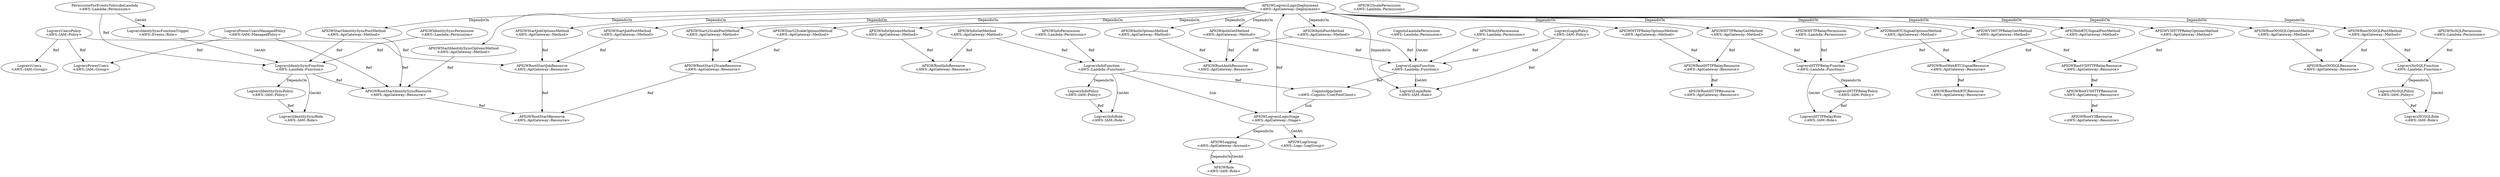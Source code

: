 digraph "template" {
LogverzUsers [label="LogverzUsers\n<AWS::IAM::Group>"];
LogverzUsersPolicy [label="LogverzUsersPolicy\n<AWS::IAM::Policy>"];
LogverzPowerUsers [label="LogverzPowerUsers\n<AWS::IAM::Group>"];
LogverzPowerUsersManagedPolicy [label="LogverzPowerUsersManagedPolicy\n<AWS::IAM::ManagedPolicy>"];
APIGWLogging [label="APIGWLogging\n<AWS::ApiGateway::Account>"];
APIGWRole [label="APIGWRole\n<AWS::IAM::Role>"];
APIGWLogGroup [label="APIGWLogGroup\n<AWS::Logs::LogGroup>"];
APIGWRootInfoResource [label="APIGWRootInfoResource\n<AWS::ApiGateway::Resource>"];
APIGWRootHTTPResource [label="APIGWRootHTTPResource\n<AWS::ApiGateway::Resource>"];
APIGWRootAuthResource [label="APIGWRootAuthResource\n<AWS::ApiGateway::Resource>"];
APIGWRootHTTPRelayResource [label="APIGWRootHTTPRelayResource\n<AWS::ApiGateway::Resource>"];
APIGWInfoGetMethod [label="APIGWInfoGetMethod\n<AWS::ApiGateway::Method>"];
APIGWInfoOptionsMethod [label="APIGWInfoOptionsMethod\n<AWS::ApiGateway::Method>"];
APIGWHTTPRelayGetMethod [label="APIGWHTTPRelayGetMethod\n<AWS::ApiGateway::Method>"];
APIGWHTTPRelayOptionsMethod [label="APIGWHTTPRelayOptionsMethod\n<AWS::ApiGateway::Method>"];
APIGWAuthPostMethod [label="APIGWAuthPostMethod\n<AWS::ApiGateway::Method>"];
APIGWAuthGetMethod [label="APIGWAuthGetMethod\n<AWS::ApiGateway::Method>"];
APIGWAuthOptionsMethod [label="APIGWAuthOptionsMethod\n<AWS::ApiGateway::Method>"];
APIGWRootStartResource [label="APIGWRootStartResource\n<AWS::ApiGateway::Resource>"];
APIGWRootStartJobResource [label="APIGWRootStartJobResource\n<AWS::ApiGateway::Resource>"];
APIGWStartJobPostMethod [label="APIGWStartJobPostMethod\n<AWS::ApiGateway::Method>"];
APIGWStartJobOptionsMethod [label="APIGWStartJobOptionsMethod\n<AWS::ApiGateway::Method>"];
APIGWRootStart2ScaleResource [label="APIGWRootStart2ScaleResource\n<AWS::ApiGateway::Resource>"];
APIGWStart2ScalePostMethod [label="APIGWStart2ScalePostMethod\n<AWS::ApiGateway::Method>"];
APIGWStart2ScaleOptionsMethod [label="APIGWStart2ScaleOptionsMethod\n<AWS::ApiGateway::Method>"];
APIGW2ScalePermission [label="APIGW2ScalePermission\n<AWS::Lambda::Permission>"];
APIGWRootWebRTCResource [label="APIGWRootWebRTCResource\n<AWS::ApiGateway::Resource>"];
APIGWRootWebRTCSignalResource [label="APIGWRootWebRTCSignalResource\n<AWS::ApiGateway::Resource>"];
APIGWebRTCSignalPostMethod [label="APIGWebRTCSignalPostMethod\n<AWS::ApiGateway::Method>"];
APIGWebRTCSignalOptionsMethod [label="APIGWebRTCSignalOptionsMethod\n<AWS::ApiGateway::Method>"];
APIGWRootStartdentitySyncResource [label="APIGWRootStartdentitySyncResource\n<AWS::ApiGateway::Resource>"];
APIGWStartIdentitySyncPostMethod [label="APIGWStartIdentitySyncPostMethod\n<AWS::ApiGateway::Method>"];
APIGWStartIdentitySyncOptionsMethod [label="APIGWStartIdentitySyncOptionsMethod\n<AWS::ApiGateway::Method>"];
APIGWRootNOSQLResource [label="APIGWRootNOSQLResource\n<AWS::ApiGateway::Resource>"];
APIGWRootV3Resource [label="APIGWRootV3Resource\n<AWS::ApiGateway::Resource>"];
APIGWRootV3HTTPResource [label="APIGWRootV3HTTPResource\n<AWS::ApiGateway::Resource>"];
APIGWRootV3HTTPRelayResource [label="APIGWRootV3HTTPRelayResource\n<AWS::ApiGateway::Resource>"];
APIGWV3HTTPRelayGetMethod [label="APIGWV3HTTPRelayGetMethod\n<AWS::ApiGateway::Method>"];
APIGWV3HTTPRelayOptionsMethod [label="APIGWV3HTTPRelayOptionsMethod\n<AWS::ApiGateway::Method>"];
APIGWRootNOSQLPostMethod [label="APIGWRootNOSQLPostMethod\n<AWS::ApiGateway::Method>"];
APIGWRootNOSQLOptionsMethod [label="APIGWRootNOSQLOptionsMethod\n<AWS::ApiGateway::Method>"];
APIGWInfoPermission [label="APIGWInfoPermission\n<AWS::Lambda::Permission>"];
APIGWHTTPRelayPermission [label="APIGWHTTPRelayPermission\n<AWS::Lambda::Permission>"];
APIGWAuthPermission [label="APIGWAuthPermission\n<AWS::Lambda::Permission>"];
APIGWIdentitySyncPermission [label="APIGWIdentitySyncPermission\n<AWS::Lambda::Permission>"];
APIGWNoSQLPermission [label="APIGWNoSQLPermission\n<AWS::Lambda::Permission>"];
APIGWLogverzLogicDeployment [label="APIGWLogverzLogicDeployment\n<AWS::ApiGateway::Deployment>"];
LogverzLoginRole [label="LogverzLoginRole\n<AWS::IAM::Role>"];
APIGWLogverzLogicStage [label="APIGWLogverzLogicStage\n<AWS::ApiGateway::Stage>"];
LogverzInfoPolicy [label="LogverzInfoPolicy\n<AWS::IAM::Policy>"];
LogverzInfoRole [label="LogverzInfoRole\n<AWS::IAM::Role>"];
LogverzInfoFunction [label="LogverzInfoFunction\n<AWS::Lambda::Function>"];
LogverzHTTPRelayFunction [label="LogverzHTTPRelayFunction\n<AWS::Lambda::Function>"];
LogverzHTTPRelayPolicy [label="LogverzHTTPRelayPolicy\n<AWS::IAM::Policy>"];
LogverzHTTPRelayRole [label="LogverzHTTPRelayRole\n<AWS::IAM::Role>"];
LogverzLoginFunction [label="LogverzLoginFunction\n<AWS::Lambda::Function>"];
LogverzLoginPolicy [label="LogverzLoginPolicy\n<AWS::IAM::Policy>"];
LogverzNoSQLPolicy [label="LogverzNoSQLPolicy\n<AWS::IAM::Policy>"];
LogverzIdentitySyncPolicy [label="LogverzIdentitySyncPolicy\n<AWS::IAM::Policy>"];
LogverzIdentitySyncRole [label="LogverzIdentitySyncRole\n<AWS::IAM::Role>"];
LogverzNOSQLRole [label="LogverzNOSQLRole\n<AWS::IAM::Role>"];
LogverzIdentySyncFunction [label="LogverzIdentySyncFunction\n<AWS::Lambda::Function>"];
LogverzIdentySyncFunctionTrigger [label="LogverzIdentySyncFunctionTrigger\n<AWS::Events::Rule>"];
PermissionForEventsToInvokeLambda [label="PermissionForEventsToInvokeLambda\n<AWS::Lambda::Permission>"];
LogverzNoSQLFunction [label="LogverzNoSQLFunction\n<AWS::Lambda::Function>"];
CognitoLambdaPermission [label="CognitoLambdaPermission\n<AWS::Lambda::Permission>"];
CognitoAppclient [label="CognitoAppclient\n<AWS::Cognito::UserPoolClient>"];
LogverzUsersPolicy -> APIGWRootStartJobResource  [key=0, label=Ref];
LogverzUsersPolicy -> LogverzUsers  [key=0, label=Ref];
LogverzUsersPolicy -> LogverzPowerUsers  [key=0, label=Ref];
LogverzPowerUsersManagedPolicy -> APIGWRootStartdentitySyncResource  [key=0, label=Ref];
LogverzPowerUsersManagedPolicy -> LogverzPowerUsers  [key=0, label=Ref];
APIGWLogging -> APIGWRole  [key=0, label=DependsOn];
APIGWLogging -> APIGWRole  [key=1, label=GetAtt];
APIGWRootHTTPRelayResource -> APIGWRootHTTPResource  [key=0, label=Ref];
APIGWInfoGetMethod -> APIGWRootInfoResource  [key=0, label=Ref];
APIGWInfoGetMethod -> LogverzInfoFunction  [key=0, label=Ref];
APIGWInfoOptionsMethod -> APIGWRootInfoResource  [key=0, label=Ref];
APIGWHTTPRelayGetMethod -> APIGWRootHTTPRelayResource  [key=0, label=Ref];
APIGWHTTPRelayGetMethod -> LogverzHTTPRelayFunction  [key=0, label=Ref];
APIGWHTTPRelayOptionsMethod -> APIGWRootHTTPRelayResource  [key=0, label=Ref];
APIGWAuthPostMethod -> APIGWRootAuthResource  [key=0, label=Ref];
APIGWAuthPostMethod -> LogverzLoginFunction  [key=0, label=Ref];
APIGWAuthGetMethod -> APIGWRootAuthResource  [key=0, label=Ref];
APIGWAuthGetMethod -> LogverzLoginFunction  [key=0, label=Ref];
APIGWAuthOptionsMethod -> APIGWRootAuthResource  [key=0, label=Ref];
APIGWRootStartJobResource -> APIGWRootStartResource  [key=0, label=Ref];
APIGWStartJobPostMethod -> APIGWRootStartJobResource  [key=0, label=Ref];
APIGWStartJobOptionsMethod -> APIGWRootStartJobResource  [key=0, label=Ref];
APIGWRootStart2ScaleResource -> APIGWRootStartResource  [key=0, label=Ref];
APIGWStart2ScalePostMethod -> APIGWRootStart2ScaleResource  [key=0, label=Ref];
APIGWStart2ScaleOptionsMethod -> APIGWRootStart2ScaleResource  [key=0, label=Ref];
APIGWRootWebRTCSignalResource -> APIGWRootWebRTCResource  [key=0, label=Ref];
APIGWebRTCSignalPostMethod -> APIGWRootWebRTCSignalResource  [key=0, label=Ref];
APIGWebRTCSignalOptionsMethod -> APIGWRootWebRTCSignalResource  [key=0, label=Ref];
APIGWRootStartdentitySyncResource -> APIGWRootStartResource  [key=0, label=Ref];
APIGWStartIdentitySyncPostMethod -> APIGWRootStartdentitySyncResource  [key=0, label=Ref];
APIGWStartIdentitySyncPostMethod -> LogverzIdentySyncFunction  [key=0, label=Ref];
APIGWStartIdentitySyncOptionsMethod -> APIGWRootStartdentitySyncResource  [key=0, label=Ref];
APIGWRootV3HTTPResource -> APIGWRootV3Resource  [key=0, label=Ref];
APIGWRootV3HTTPRelayResource -> APIGWRootV3HTTPResource  [key=0, label=Ref];
APIGWV3HTTPRelayGetMethod -> APIGWRootV3HTTPRelayResource  [key=0, label=Ref];
APIGWV3HTTPRelayGetMethod -> LogverzHTTPRelayFunction  [key=0, label=Ref];
APIGWV3HTTPRelayOptionsMethod -> APIGWRootV3HTTPRelayResource  [key=0, label=Ref];
APIGWRootNOSQLPostMethod -> APIGWRootNOSQLResource  [key=0, label=Ref];
APIGWRootNOSQLPostMethod -> LogverzNoSQLFunction  [key=0, label=Ref];
APIGWRootNOSQLOptionsMethod -> APIGWRootNOSQLResource  [key=0, label=Ref];
APIGWInfoPermission -> LogverzInfoFunction  [key=0, label=Ref];
APIGWHTTPRelayPermission -> LogverzHTTPRelayFunction  [key=0, label=Ref];
APIGWAuthPermission -> LogverzLoginFunction  [key=0, label=Ref];
APIGWIdentitySyncPermission -> LogverzIdentySyncFunction  [key=0, label=Ref];
APIGWNoSQLPermission -> LogverzNoSQLFunction  [key=0, label=Ref];
APIGWLogverzLogicDeployment -> LogverzLoginRole  [key=0, label=DependsOn];
APIGWLogverzLogicDeployment -> APIGWAuthGetMethod  [key=0, label=DependsOn];
APIGWLogverzLogicDeployment -> APIGWAuthOptionsMethod  [key=0, label=DependsOn];
APIGWLogverzLogicDeployment -> APIGWAuthPostMethod  [key=0, label=DependsOn];
APIGWLogverzLogicDeployment -> APIGWHTTPRelayGetMethod  [key=0, label=DependsOn];
APIGWLogverzLogicDeployment -> APIGWHTTPRelayOptionsMethod  [key=0, label=DependsOn];
APIGWLogverzLogicDeployment -> APIGWInfoOptionsMethod  [key=0, label=DependsOn];
APIGWLogverzLogicDeployment -> APIGWRootNOSQLOptionsMethod  [key=0, label=DependsOn];
APIGWLogverzLogicDeployment -> APIGWRootNOSQLPostMethod  [key=0, label=DependsOn];
APIGWLogverzLogicDeployment -> APIGWStart2ScaleOptionsMethod  [key=0, label=DependsOn];
APIGWLogverzLogicDeployment -> APIGWStart2ScalePostMethod  [key=0, label=DependsOn];
APIGWLogverzLogicDeployment -> APIGWStartIdentitySyncOptionsMethod  [key=0, label=DependsOn];
APIGWLogverzLogicDeployment -> APIGWStartIdentitySyncPostMethod  [key=0, label=DependsOn];
APIGWLogverzLogicDeployment -> APIGWStartJobOptionsMethod  [key=0, label=DependsOn];
APIGWLogverzLogicDeployment -> APIGWStartJobPostMethod  [key=0, label=DependsOn];
APIGWLogverzLogicDeployment -> APIGWV3HTTPRelayGetMethod  [key=0, label=DependsOn];
APIGWLogverzLogicDeployment -> APIGWV3HTTPRelayOptionsMethod  [key=0, label=DependsOn];
APIGWLogverzLogicDeployment -> APIGWebRTCSignalOptionsMethod  [key=0, label=DependsOn];
APIGWLogverzLogicDeployment -> APIGWebRTCSignalPostMethod  [key=0, label=DependsOn];
APIGWLogverzLogicStage -> APIGWLogging  [key=0, label=DependsOn];
APIGWLogverzLogicStage -> APIGWLogverzLogicDeployment  [key=0, label=Ref];
APIGWLogverzLogicStage -> APIGWLogGroup  [key=0, label=GetAtt];
LogverzInfoPolicy -> LogverzInfoRole  [key=0, label=Ref];
LogverzInfoFunction -> LogverzInfoPolicy  [key=0, label=DependsOn];
LogverzInfoFunction -> CognitoAppclient  [key=0, label=Ref];
LogverzInfoFunction -> LogverzInfoRole  [key=0, label=GetAtt];
LogverzInfoFunction -> APIGWLogverzLogicStage  [key=0, label=Sub];
LogverzHTTPRelayFunction -> LogverzHTTPRelayPolicy  [key=0, label=DependsOn];
LogverzHTTPRelayFunction -> LogverzHTTPRelayRole  [key=0, label=GetAtt];
LogverzHTTPRelayPolicy -> LogverzHTTPRelayRole  [key=0, label=Ref];
LogverzLoginFunction -> CognitoAppclient  [key=0, label=Ref];
LogverzLoginFunction -> LogverzLoginRole  [key=0, label=GetAtt];
LogverzLoginPolicy -> LogverzLoginFunction  [key=0, label=Ref];
LogverzLoginPolicy -> LogverzLoginRole  [key=0, label=Ref];
LogverzNoSQLPolicy -> LogverzNOSQLRole  [key=0, label=Ref];
LogverzIdentitySyncPolicy -> LogverzIdentitySyncRole  [key=0, label=Ref];
LogverzIdentySyncFunction -> LogverzIdentitySyncPolicy  [key=0, label=DependsOn];
LogverzIdentySyncFunction -> APIGWRootStartdentitySyncResource  [key=0, label=Ref];
LogverzIdentySyncFunction -> LogverzIdentitySyncRole  [key=0, label=GetAtt];
LogverzIdentySyncFunctionTrigger -> LogverzIdentySyncFunction  [key=0, label=GetAtt];
PermissionForEventsToInvokeLambda -> LogverzIdentySyncFunction  [key=0, label=Ref];
PermissionForEventsToInvokeLambda -> LogverzIdentySyncFunctionTrigger  [key=0, label=GetAtt];
LogverzNoSQLFunction -> LogverzNoSQLPolicy  [key=0, label=DependsOn];
LogverzNoSQLFunction -> LogverzNOSQLRole  [key=0, label=GetAtt];
CognitoLambdaPermission -> LogverzLoginFunction  [key=0, label=GetAtt];
CognitoAppclient -> APIGWLogverzLogicStage  [key=0, label=Sub];
}
